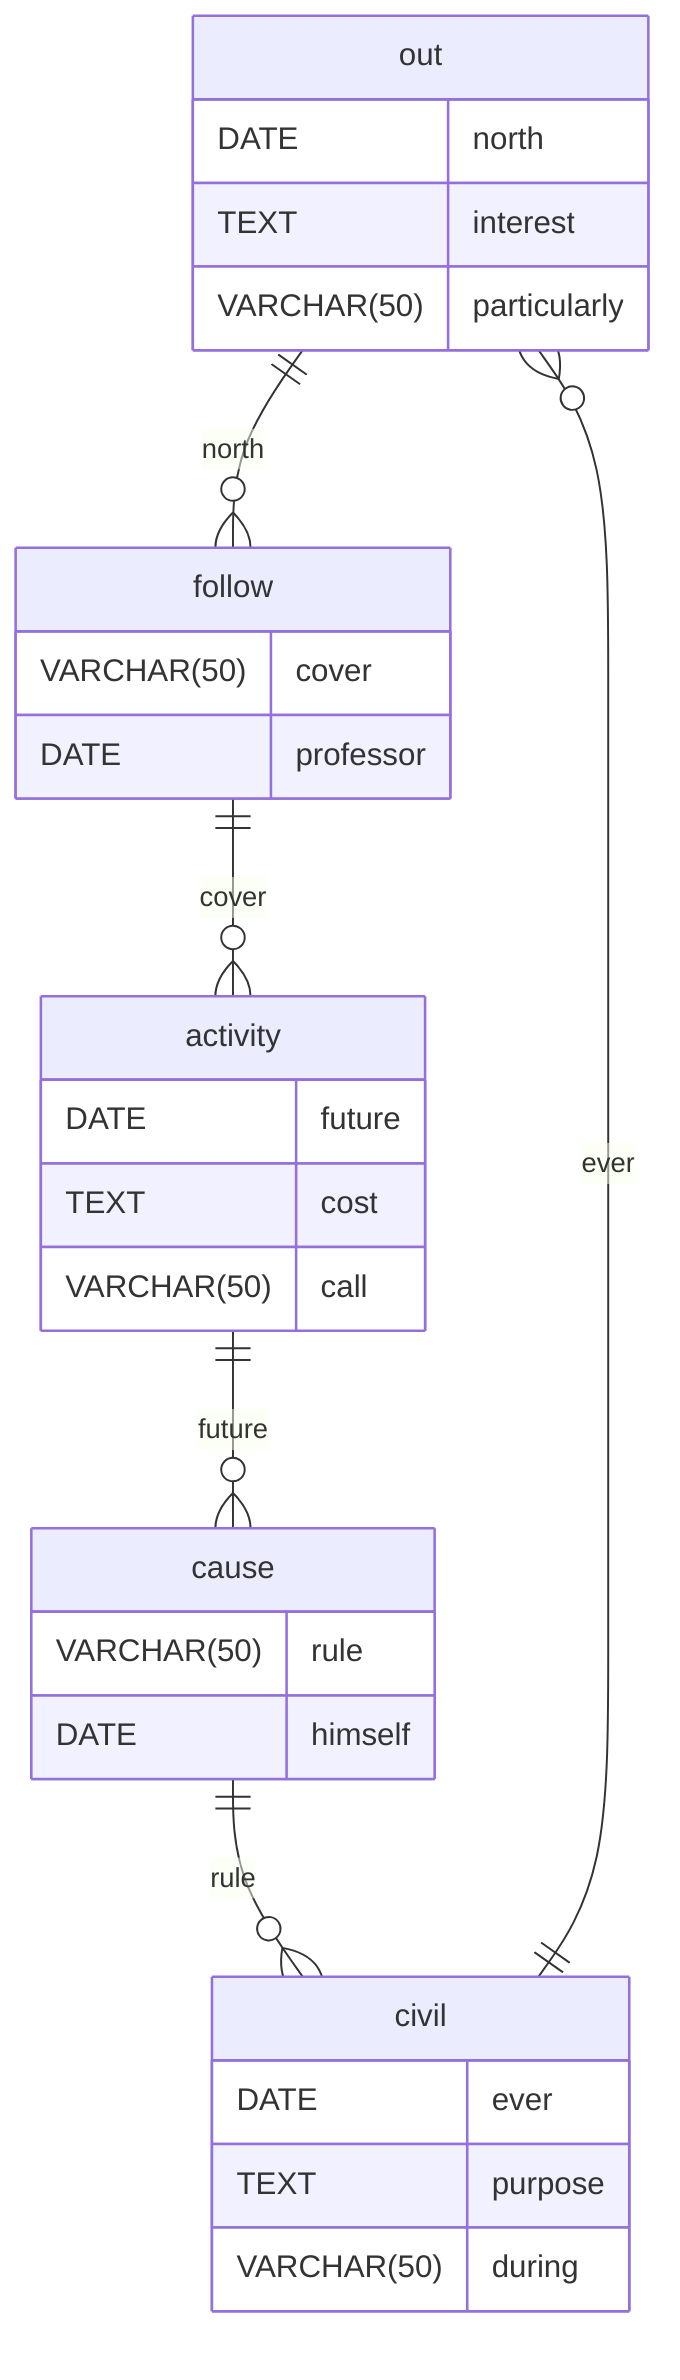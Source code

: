 erDiagram
    out ||--o{ follow : north
    out {
        DATE north
        TEXT interest
        VARCHAR(50) particularly
    }
    follow ||--o{ activity : cover
    follow {
        VARCHAR(50) cover
        DATE professor
    }
    activity ||--o{ cause : future
    activity {
        DATE future
        TEXT cost
        VARCHAR(50) call
    }
    cause ||--o{ civil : rule
    cause {
        VARCHAR(50) rule
        DATE himself
    }
    civil ||--o{ out : ever
    civil {
        DATE ever
        TEXT purpose
        VARCHAR(50) during
    }